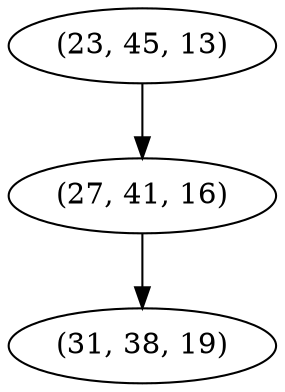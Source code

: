 digraph tree {
    "(23, 45, 13)";
    "(27, 41, 16)";
    "(31, 38, 19)";
    "(23, 45, 13)" -> "(27, 41, 16)";
    "(27, 41, 16)" -> "(31, 38, 19)";
}
